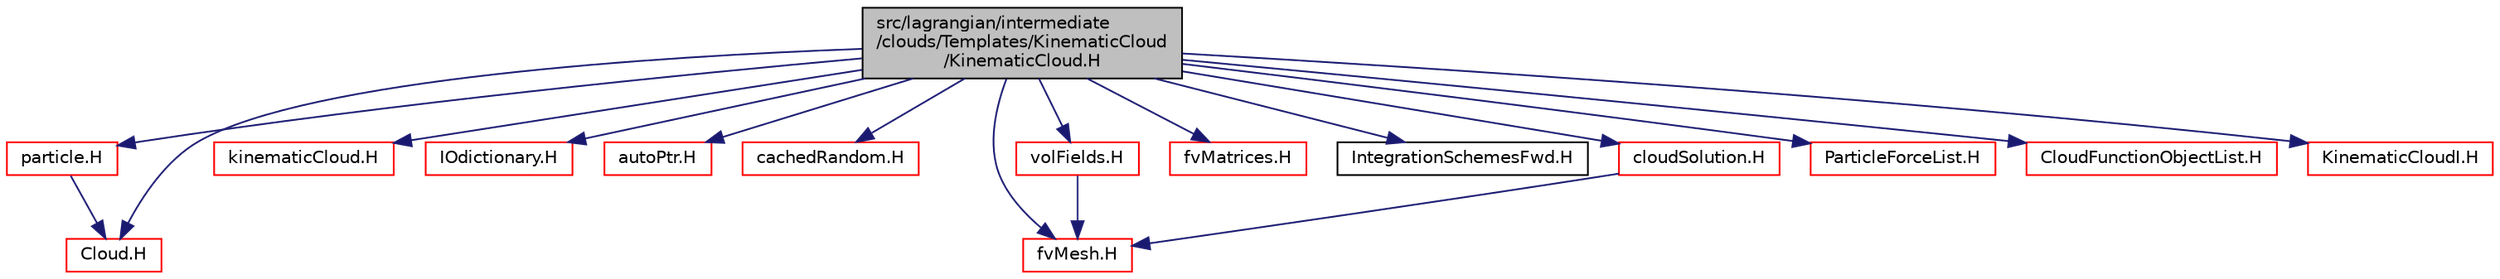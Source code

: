 digraph "src/lagrangian/intermediate/clouds/Templates/KinematicCloud/KinematicCloud.H"
{
  bgcolor="transparent";
  edge [fontname="Helvetica",fontsize="10",labelfontname="Helvetica",labelfontsize="10"];
  node [fontname="Helvetica",fontsize="10",shape=record];
  Node1 [label="src/lagrangian/intermediate\l/clouds/Templates/KinematicCloud\l/KinematicCloud.H",height=0.2,width=0.4,color="black", fillcolor="grey75", style="filled", fontcolor="black"];
  Node1 -> Node2 [color="midnightblue",fontsize="10",style="solid",fontname="Helvetica"];
  Node2 [label="particle.H",height=0.2,width=0.4,color="red",URL="$a06531.html"];
  Node2 -> Node3 [color="midnightblue",fontsize="10",style="solid",fontname="Helvetica"];
  Node3 [label="Cloud.H",height=0.2,width=0.4,color="red",URL="$a06517.html"];
  Node1 -> Node3 [color="midnightblue",fontsize="10",style="solid",fontname="Helvetica"];
  Node1 -> Node4 [color="midnightblue",fontsize="10",style="solid",fontname="Helvetica"];
  Node4 [label="kinematicCloud.H",height=0.2,width=0.4,color="red",URL="$a06623.html"];
  Node1 -> Node5 [color="midnightblue",fontsize="10",style="solid",fontname="Helvetica"];
  Node5 [label="IOdictionary.H",height=0.2,width=0.4,color="red",URL="$a07943.html"];
  Node1 -> Node6 [color="midnightblue",fontsize="10",style="solid",fontname="Helvetica"];
  Node6 [label="autoPtr.H",height=0.2,width=0.4,color="red",URL="$a08637.html"];
  Node1 -> Node7 [color="midnightblue",fontsize="10",style="solid",fontname="Helvetica"];
  Node7 [label="cachedRandom.H",height=0.2,width=0.4,color="red",URL="$a09111.html"];
  Node1 -> Node8 [color="midnightblue",fontsize="10",style="solid",fontname="Helvetica"];
  Node8 [label="fvMesh.H",height=0.2,width=0.4,color="red",URL="$a06053.html"];
  Node1 -> Node9 [color="midnightblue",fontsize="10",style="solid",fontname="Helvetica"];
  Node9 [label="volFields.H",height=0.2,width=0.4,color="red",URL="$a05789.html"];
  Node9 -> Node8 [color="midnightblue",fontsize="10",style="solid",fontname="Helvetica"];
  Node1 -> Node10 [color="midnightblue",fontsize="10",style="solid",fontname="Helvetica"];
  Node10 [label="fvMatrices.H",height=0.2,width=0.4,color="red",URL="$a05966.html",tooltip="A special matrix type and solver, designed for finite volume solutions of scalar equations. "];
  Node1 -> Node11 [color="midnightblue",fontsize="10",style="solid",fontname="Helvetica"];
  Node11 [label="IntegrationSchemesFwd.H",height=0.2,width=0.4,color="black",URL="$a06666.html"];
  Node1 -> Node12 [color="midnightblue",fontsize="10",style="solid",fontname="Helvetica"];
  Node12 [label="cloudSolution.H",height=0.2,width=0.4,color="red",URL="$a06640.html"];
  Node12 -> Node8 [color="midnightblue",fontsize="10",style="solid",fontname="Helvetica"];
  Node1 -> Node13 [color="midnightblue",fontsize="10",style="solid",fontname="Helvetica"];
  Node13 [label="ParticleForceList.H",height=0.2,width=0.4,color="red",URL="$a06790.html"];
  Node1 -> Node14 [color="midnightblue",fontsize="10",style="solid",fontname="Helvetica"];
  Node14 [label="CloudFunctionObjectList.H",height=0.2,width=0.4,color="red",URL="$a06767.html"];
  Node1 -> Node15 [color="midnightblue",fontsize="10",style="solid",fontname="Helvetica"];
  Node15 [label="KinematicCloudI.H",height=0.2,width=0.4,color="red",URL="$a06644.html"];
}
